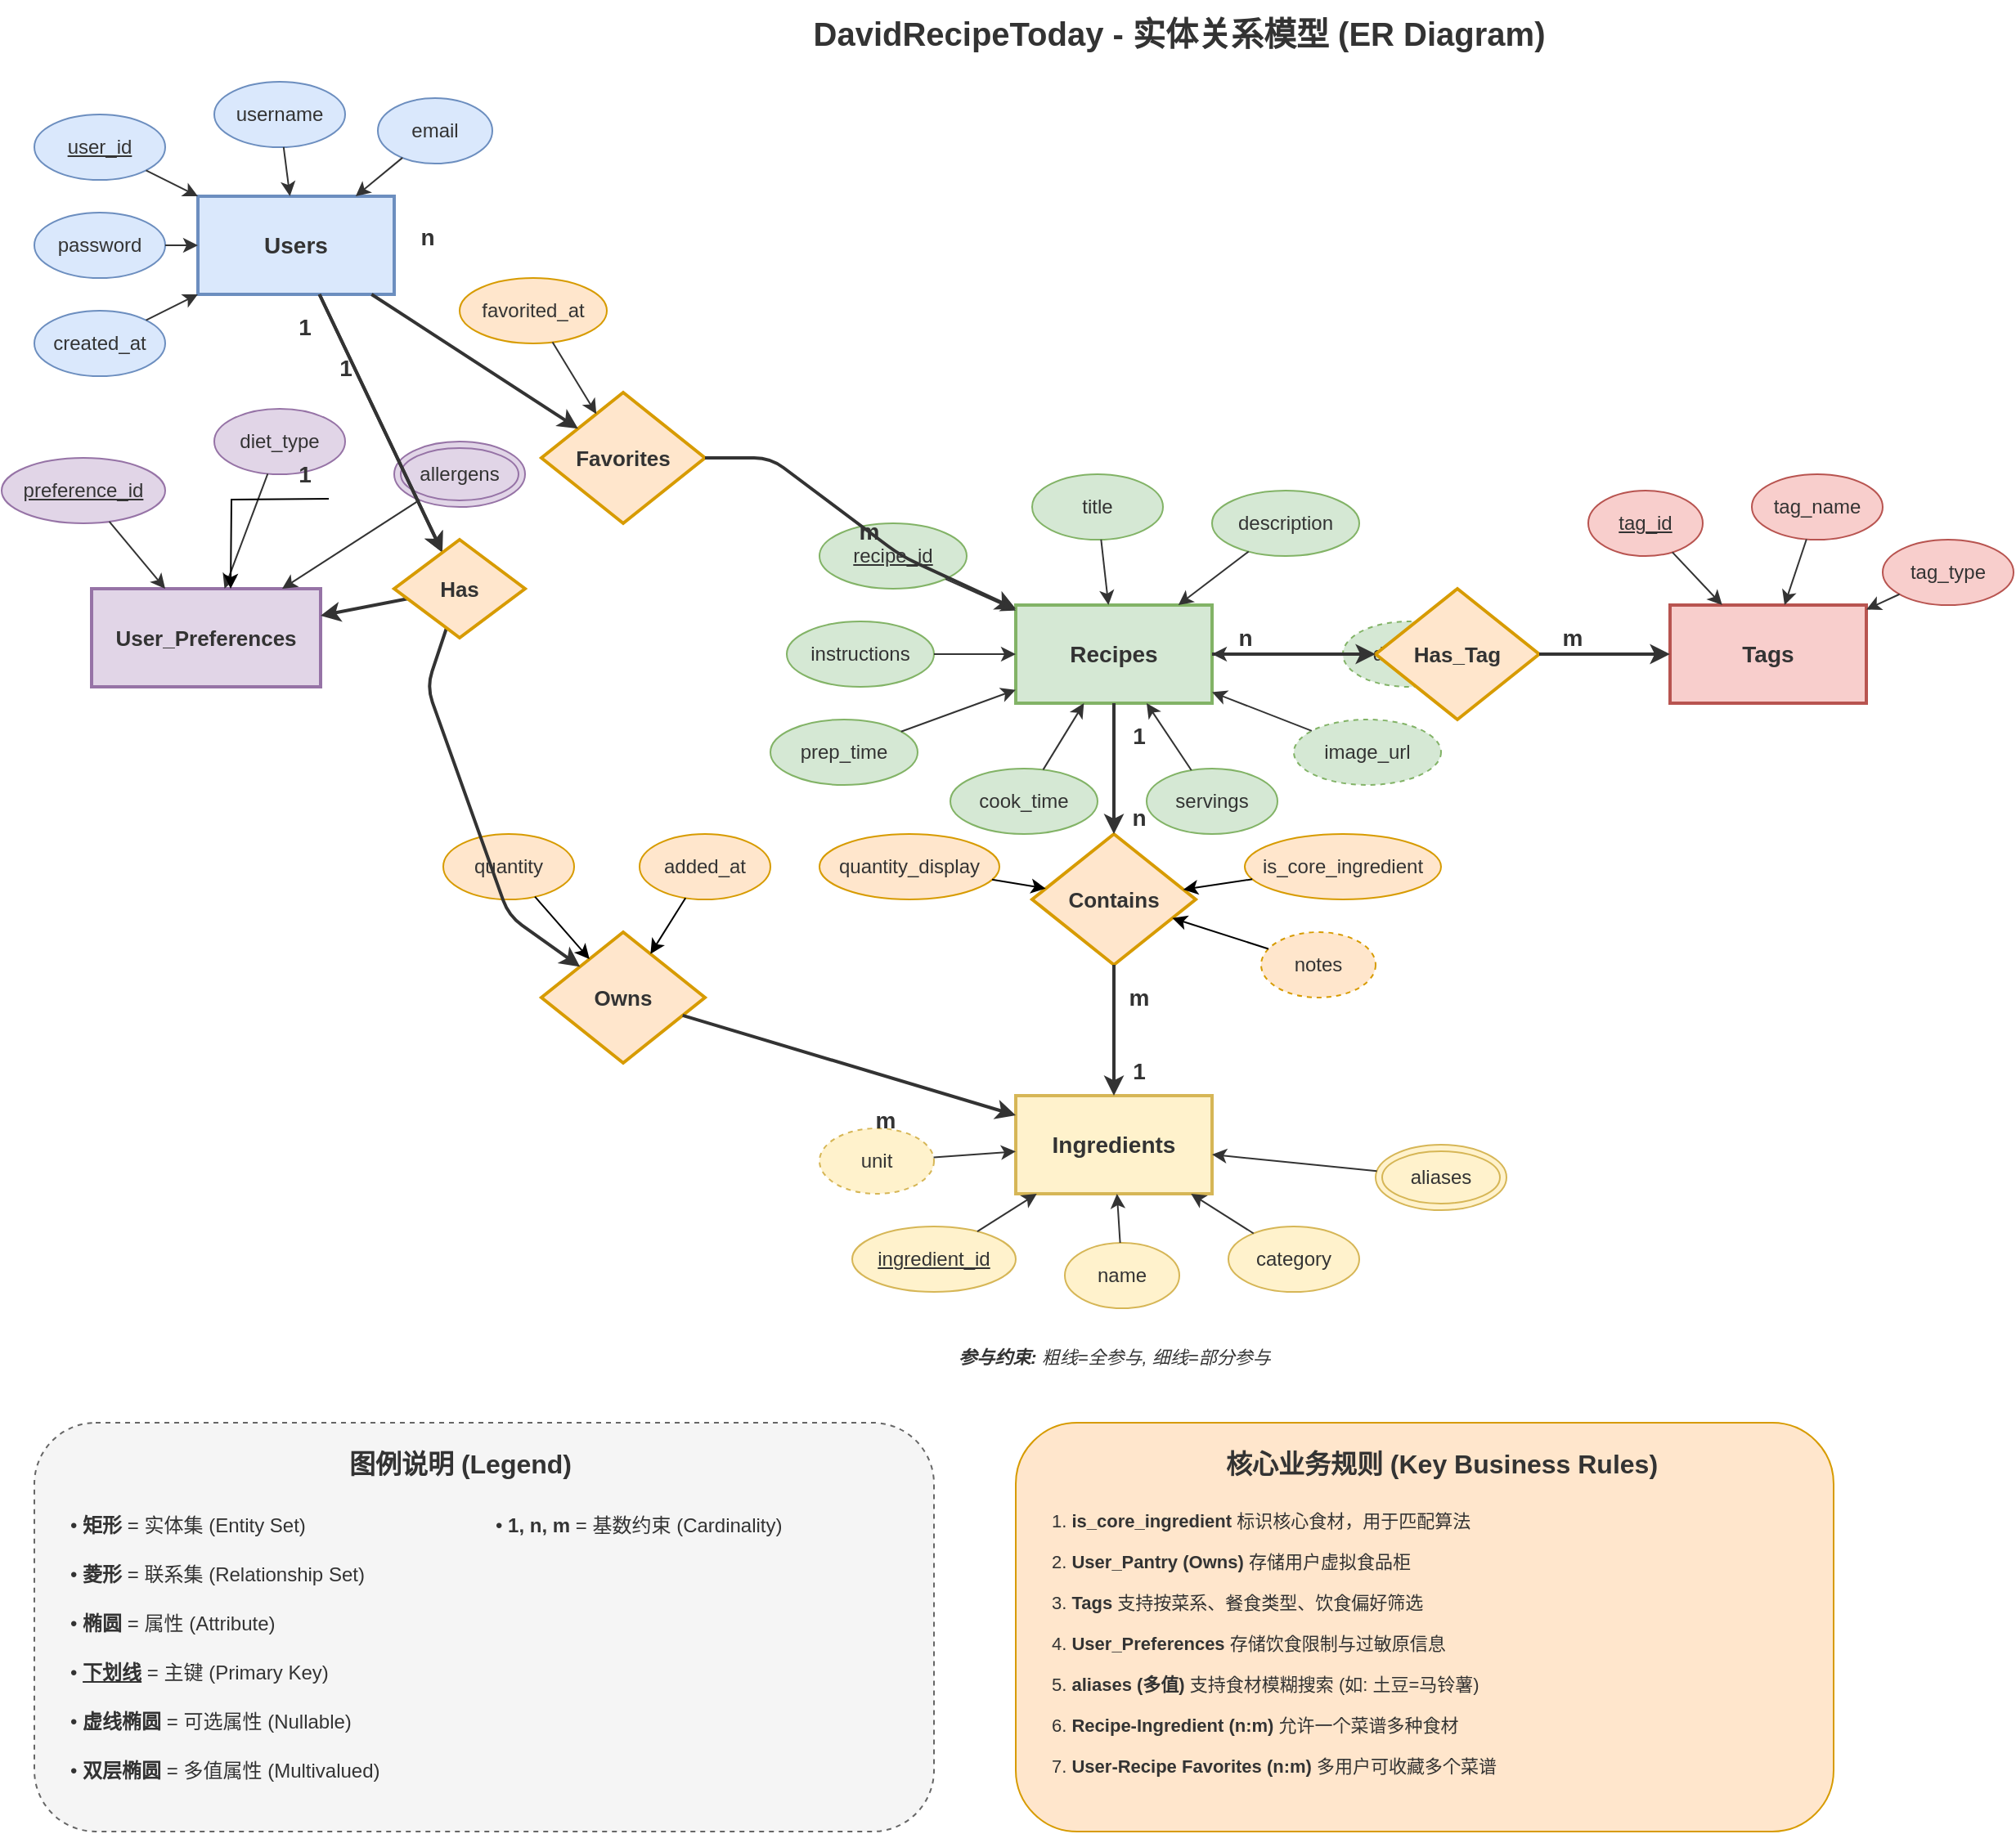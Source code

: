 <mxfile version="28.2.5">
  <diagram name="菜谱系统 ER 图" id="recipe-system-er">
    <mxGraphModel dx="911" dy="624" grid="1" gridSize="10" guides="1" tooltips="1" connect="1" arrows="1" fold="1" page="1" pageScale="1" pageWidth="1600" pageHeight="2200" background="#ffffff" math="0" shadow="0">
      <root>
        <mxCell id="0" />
        <mxCell id="1" parent="0" />
        <mxCell id="title" value="&lt;b&gt;&lt;font style=&quot;font-size: 20px;&quot;&gt;DavidRecipeToday - 实体关系模型 (ER Diagram)&lt;/font&gt;&lt;/b&gt;" style="text;html=1;strokeColor=none;fillColor=none;align=center;verticalAlign=middle;whiteSpace=wrap;rounded=0;fontColor=#333333;" parent="1" vertex="1">
          <mxGeometry x="530" y="20" width="600" height="40" as="geometry" />
        </mxCell>
        <mxCell id="entity-users" value="&lt;b&gt;Users&lt;/b&gt;" style="rounded=0;whiteSpace=wrap;html=1;fillColor=#dae8fc;strokeColor=#6c8ebf;fontStyle=1;fontSize=14;strokeWidth=2;fontColor=#333333;" parent="1" vertex="1">
          <mxGeometry x="230" y="140" width="120" height="60" as="geometry" />
        </mxCell>
        <mxCell id="attr-user-id" value="&lt;u&gt;user_id&lt;/u&gt;" style="ellipse;whiteSpace=wrap;html=1;fillColor=#dae8fc;strokeColor=#6c8ebf;fontColor=#333333;" parent="1" vertex="1">
          <mxGeometry x="130" y="90" width="80" height="40" as="geometry" />
        </mxCell>
        <mxCell id="attr-username" value="username" style="ellipse;whiteSpace=wrap;html=1;fillColor=#dae8fc;strokeColor=#6c8ebf;fontColor=#333333;" parent="1" vertex="1">
          <mxGeometry x="240" y="70" width="80" height="40" as="geometry" />
        </mxCell>
        <mxCell id="attr-email" value="email" style="ellipse;whiteSpace=wrap;html=1;fillColor=#dae8fc;strokeColor=#6c8ebf;fontColor=#333333;" parent="1" vertex="1">
          <mxGeometry x="340" y="80" width="70" height="40" as="geometry" />
        </mxCell>
        <mxCell id="attr-password" value="password" style="ellipse;whiteSpace=wrap;html=1;fillColor=#dae8fc;strokeColor=#6c8ebf;fontColor=#333333;" parent="1" vertex="1">
          <mxGeometry x="130" y="150" width="80" height="40" as="geometry" />
        </mxCell>
        <mxCell id="attr-user-created" value="created_at" style="ellipse;whiteSpace=wrap;html=1;fillColor=#dae8fc;strokeColor=#6c8ebf;fontColor=#333333;" parent="1" vertex="1">
          <mxGeometry x="130" y="210" width="80" height="40" as="geometry" />
        </mxCell>
        <mxCell id="edge-1" style="strokeColor=#333333;fontColor=#333333;" parent="1" source="attr-user-id" target="entity-users" edge="1">
          <mxGeometry relative="1" as="geometry" />
        </mxCell>
        <mxCell id="edge-2" style="strokeColor=#333333;fontColor=#333333;" parent="1" source="attr-username" target="entity-users" edge="1">
          <mxGeometry relative="1" as="geometry" />
        </mxCell>
        <mxCell id="edge-3" style="strokeColor=#333333;fontColor=#333333;" parent="1" source="attr-email" target="entity-users" edge="1">
          <mxGeometry relative="1" as="geometry" />
        </mxCell>
        <mxCell id="edge-4" style="strokeColor=#333333;fontColor=#333333;" parent="1" source="attr-password" target="entity-users" edge="1">
          <mxGeometry relative="1" as="geometry" />
        </mxCell>
        <mxCell id="edge-5" style="strokeColor=#333333;fontColor=#333333;" parent="1" source="attr-user-created" target="entity-users" edge="1">
          <mxGeometry relative="1" as="geometry" />
        </mxCell>
        <mxCell id="entity-recipes" value="&lt;b&gt;Recipes&lt;/b&gt;" style="rounded=0;whiteSpace=wrap;html=1;fillColor=#d5e8d4;strokeColor=#82b366;fontStyle=1;fontSize=14;strokeWidth=2;fontColor=#333333;" parent="1" vertex="1">
          <mxGeometry x="730" y="390" width="120" height="60" as="geometry" />
        </mxCell>
        <mxCell id="attr-recipe-id" value="&lt;u&gt;recipe_id&lt;/u&gt;" style="ellipse;whiteSpace=wrap;html=1;fillColor=#d5e8d4;strokeColor=#82b366;fontColor=#333333;" parent="1" vertex="1">
          <mxGeometry x="610" y="340" width="90" height="40" as="geometry" />
        </mxCell>
        <mxCell id="attr-title" value="title" style="ellipse;whiteSpace=wrap;html=1;fillColor=#d5e8d4;strokeColor=#82b366;fontColor=#333333;" parent="1" vertex="1">
          <mxGeometry x="740" y="310" width="80" height="40" as="geometry" />
        </mxCell>
        <mxCell id="attr-description" value="description" style="ellipse;whiteSpace=wrap;html=1;fillColor=#d5e8d4;strokeColor=#82b366;fontColor=#333333;" parent="1" vertex="1">
          <mxGeometry x="850" y="320" width="90" height="40" as="geometry" />
        </mxCell>
        <mxCell id="attr-instructions" value="instructions" style="ellipse;whiteSpace=wrap;html=1;fillColor=#d5e8d4;strokeColor=#82b366;fontColor=#333333;" parent="1" vertex="1">
          <mxGeometry x="590" y="400" width="90" height="40" as="geometry" />
        </mxCell>
        <mxCell id="attr-prep-time" value="prep_time" style="ellipse;whiteSpace=wrap;html=1;fillColor=#d5e8d4;strokeColor=#82b366;fontColor=#333333;" parent="1" vertex="1">
          <mxGeometry x="580" y="460" width="90" height="40" as="geometry" />
        </mxCell>
        <mxCell id="attr-cook-time" value="cook_time" style="ellipse;whiteSpace=wrap;html=1;fillColor=#d5e8d4;strokeColor=#82b366;fontColor=#333333;" parent="1" vertex="1">
          <mxGeometry x="690" y="490" width="90" height="40" as="geometry" />
        </mxCell>
        <mxCell id="attr-servings" value="servings" style="ellipse;whiteSpace=wrap;html=1;fillColor=#d5e8d4;strokeColor=#82b366;fontColor=#333333;" parent="1" vertex="1">
          <mxGeometry x="810" y="490" width="80" height="40" as="geometry" />
        </mxCell>
        <mxCell id="attr-image-url" value="image_url" style="ellipse;whiteSpace=wrap;html=1;fillColor=#d5e8d4;strokeColor=#82b366;dashed=1;fontColor=#333333;" parent="1" vertex="1">
          <mxGeometry x="900" y="460" width="90" height="40" as="geometry" />
        </mxCell>
        <mxCell id="attr-difficulty" value="difficulty" style="ellipse;whiteSpace=wrap;html=1;fillColor=#d5e8d4;strokeColor=#82b366;dashed=1;fontColor=#333333;" parent="1" vertex="1">
          <mxGeometry x="930" y="400" width="80" height="40" as="geometry" />
        </mxCell>
        <mxCell id="edge-10" style="fontColor=#333333;strokeColor=#333333;" parent="1" source="attr-recipe-id" target="entity-recipes" edge="1">
          <mxGeometry relative="1" as="geometry" />
        </mxCell>
        <mxCell id="edge-11" style="fontColor=#333333;strokeColor=#333333;" parent="1" source="attr-title" target="entity-recipes" edge="1">
          <mxGeometry relative="1" as="geometry" />
        </mxCell>
        <mxCell id="edge-12" style="fontColor=#333333;strokeColor=#333333;" parent="1" source="attr-description" target="entity-recipes" edge="1">
          <mxGeometry relative="1" as="geometry" />
        </mxCell>
        <mxCell id="edge-13" style="fontColor=#333333;strokeColor=#333333;" parent="1" source="attr-instructions" target="entity-recipes" edge="1">
          <mxGeometry relative="1" as="geometry" />
        </mxCell>
        <mxCell id="edge-14" style="fontColor=#333333;strokeColor=#333333;" parent="1" source="attr-prep-time" target="entity-recipes" edge="1">
          <mxGeometry relative="1" as="geometry" />
        </mxCell>
        <mxCell id="edge-15" style="fontColor=#333333;strokeColor=#333333;" parent="1" source="attr-cook-time" target="entity-recipes" edge="1">
          <mxGeometry relative="1" as="geometry" />
        </mxCell>
        <mxCell id="edge-16" style="fontColor=#333333;strokeColor=#333333;" parent="1" source="attr-servings" target="entity-recipes" edge="1">
          <mxGeometry relative="1" as="geometry" />
        </mxCell>
        <mxCell id="edge-17" style="fontColor=#333333;strokeColor=#333333;" parent="1" source="attr-image-url" target="entity-recipes" edge="1">
          <mxGeometry relative="1" as="geometry" />
        </mxCell>
        <mxCell id="edge-18" style="fontColor=#333333;strokeColor=#333333;" parent="1" source="attr-difficulty" target="entity-recipes" edge="1">
          <mxGeometry relative="1" as="geometry" />
        </mxCell>
        <mxCell id="entity-ingredients" value="&lt;b&gt;Ingredients&lt;/b&gt;" style="rounded=0;whiteSpace=wrap;html=1;fillColor=#fff2cc;strokeColor=#d6b656;fontStyle=1;fontSize=14;strokeWidth=2;fontColor=#333333;" parent="1" vertex="1">
          <mxGeometry x="730" y="690" width="120" height="60" as="geometry" />
        </mxCell>
        <mxCell id="attr-ingredient-id" value="&lt;u&gt;ingredient_id&lt;/u&gt;" style="ellipse;whiteSpace=wrap;html=1;fillColor=#fff2cc;strokeColor=#d6b656;fontColor=#333333;" parent="1" vertex="1">
          <mxGeometry x="630" y="770" width="100" height="40" as="geometry" />
        </mxCell>
        <mxCell id="attr-ing-name" value="name" style="ellipse;whiteSpace=wrap;html=1;fillColor=#fff2cc;strokeColor=#d6b656;fontColor=#333333;" parent="1" vertex="1">
          <mxGeometry x="760" y="780" width="70" height="40" as="geometry" />
        </mxCell>
        <mxCell id="attr-category" value="category" style="ellipse;whiteSpace=wrap;html=1;fillColor=#fff2cc;strokeColor=#d6b656;fontColor=#333333;" parent="1" vertex="1">
          <mxGeometry x="860" y="770" width="80" height="40" as="geometry" />
        </mxCell>
        <mxCell id="attr-aliases" value="aliases" style="ellipse;whiteSpace=wrap;html=1;fillColor=#fff2cc;strokeColor=#d6b656;shape=doubleEllipse;fontColor=#333333;" parent="1" vertex="1">
          <mxGeometry x="950" y="720" width="80" height="40" as="geometry" />
        </mxCell>
        <mxCell id="attr-unit" value="unit" style="ellipse;whiteSpace=wrap;html=1;fillColor=#fff2cc;strokeColor=#d6b656;dashed=1;fontColor=#333333;" parent="1" vertex="1">
          <mxGeometry x="610" y="710" width="70" height="40" as="geometry" />
        </mxCell>
        <mxCell id="edge-20" style="fontColor=#333333;strokeColor=#333333;" parent="1" source="attr-ingredient-id" target="entity-ingredients" edge="1">
          <mxGeometry relative="1" as="geometry" />
        </mxCell>
        <mxCell id="edge-21" style="fontColor=#333333;strokeColor=#333333;" parent="1" source="attr-ing-name" target="entity-ingredients" edge="1">
          <mxGeometry relative="1" as="geometry" />
        </mxCell>
        <mxCell id="edge-22" style="fontColor=#333333;strokeColor=#333333;" parent="1" source="attr-category" target="entity-ingredients" edge="1">
          <mxGeometry relative="1" as="geometry" />
        </mxCell>
        <mxCell id="edge-23" style="fontColor=#333333;strokeColor=#333333;" parent="1" source="attr-aliases" target="entity-ingredients" edge="1">
          <mxGeometry relative="1" as="geometry" />
        </mxCell>
        <mxCell id="edge-24" style="fontColor=#333333;strokeColor=#333333;" parent="1" source="attr-unit" target="entity-ingredients" edge="1">
          <mxGeometry relative="1" as="geometry" />
        </mxCell>
        <mxCell id="entity-tags" value="&lt;b&gt;Tags&lt;/b&gt;" style="rounded=0;whiteSpace=wrap;html=1;fillColor=#f8cecc;strokeColor=#b85450;fontStyle=1;fontSize=14;strokeWidth=2;fontColor=#333333;" parent="1" vertex="1">
          <mxGeometry x="1130" y="390" width="120" height="60" as="geometry" />
        </mxCell>
        <mxCell id="attr-tag-id" value="&lt;u&gt;tag_id&lt;/u&gt;" style="ellipse;whiteSpace=wrap;html=1;fillColor=#f8cecc;strokeColor=#b85450;fontColor=#333333;" parent="1" vertex="1">
          <mxGeometry x="1080" y="320" width="70" height="40" as="geometry" />
        </mxCell>
        <mxCell id="attr-tag-name" value="tag_name" style="ellipse;whiteSpace=wrap;html=1;fillColor=#f8cecc;strokeColor=#b85450;fontColor=#333333;" parent="1" vertex="1">
          <mxGeometry x="1180" y="310" width="80" height="40" as="geometry" />
        </mxCell>
        <mxCell id="attr-tag-type" value="tag_type" style="ellipse;whiteSpace=wrap;html=1;fillColor=#f8cecc;strokeColor=#b85450;fontColor=#333333;" parent="1" vertex="1">
          <mxGeometry x="1260" y="350" width="80" height="40" as="geometry" />
        </mxCell>
        <mxCell id="edge-30" style="fontColor=#333333;strokeColor=#333333;" parent="1" source="attr-tag-id" target="entity-tags" edge="1">
          <mxGeometry relative="1" as="geometry" />
        </mxCell>
        <mxCell id="edge-31" style="fontColor=#333333;strokeColor=#333333;" parent="1" source="attr-tag-name" target="entity-tags" edge="1">
          <mxGeometry relative="1" as="geometry" />
        </mxCell>
        <mxCell id="edge-32" style="fontColor=#333333;strokeColor=#333333;" parent="1" source="attr-tag-type" target="entity-tags" edge="1">
          <mxGeometry relative="1" as="geometry" />
        </mxCell>
        <mxCell id="entity-preferences" value="&lt;b&gt;User_Preferences&lt;/b&gt;" style="rounded=0;whiteSpace=wrap;html=1;fillColor=#e1d5e7;strokeColor=#9673a6;fontStyle=1;fontSize=13;strokeWidth=2;fontColor=#333333;" parent="1" vertex="1">
          <mxGeometry x="165" y="380" width="140" height="60" as="geometry" />
        </mxCell>
        <mxCell id="attr-pref-id" value="&lt;u&gt;preference_id&lt;/u&gt;" style="ellipse;whiteSpace=wrap;html=1;fillColor=#e1d5e7;strokeColor=#9673a6;fontColor=#333333;" parent="1" vertex="1">
          <mxGeometry x="110" y="300" width="100" height="40" as="geometry" />
        </mxCell>
        <mxCell id="attr-diet-type" value="diet_type" style="ellipse;whiteSpace=wrap;html=1;fillColor=#e1d5e7;strokeColor=#9673a6;fontColor=#333333;" parent="1" vertex="1">
          <mxGeometry x="240" y="270" width="80" height="40" as="geometry" />
        </mxCell>
        <mxCell id="attr-allergens" value="allergens" style="ellipse;whiteSpace=wrap;html=1;fillColor=#e1d5e7;strokeColor=#9673a6;shape=doubleEllipse;fontColor=#333333;" parent="1" vertex="1">
          <mxGeometry x="350" y="290" width="80" height="40" as="geometry" />
        </mxCell>
        <mxCell id="edge-40" style="strokeColor=#333333;fontColor=#333333;" parent="1" source="attr-pref-id" target="entity-preferences" edge="1">
          <mxGeometry relative="1" as="geometry" />
        </mxCell>
        <mxCell id="edge-41" style="strokeColor=#333333;fontColor=#333333;" parent="1" source="attr-diet-type" target="entity-preferences" edge="1">
          <mxGeometry relative="1" as="geometry" />
        </mxCell>
        <mxCell id="edge-42" style="strokeColor=#333333;fontColor=#333333;" parent="1" source="attr-allergens" target="entity-preferences" edge="1">
          <mxGeometry relative="1" as="geometry" />
        </mxCell>
        <mxCell id="rel-contains" value="&lt;b&gt;Contains&lt;/b&gt;" style="rhombus;whiteSpace=wrap;html=1;fillColor=#ffe6cc;strokeColor=#d79b00;fontStyle=1;fontSize=13;strokeWidth=2;fontColor=#333333;" parent="1" vertex="1">
          <mxGeometry x="740" y="530" width="100" height="80" as="geometry" />
        </mxCell>
        <mxCell id="attr-quantity" value="quantity_display" style="ellipse;whiteSpace=wrap;html=1;fillColor=#ffe6cc;strokeColor=#d79b00;fontColor=#333333;" parent="1" vertex="1">
          <mxGeometry x="610" y="530" width="110" height="40" as="geometry" />
        </mxCell>
        <mxCell id="attr-is-core" value="is_core_ingredient" style="ellipse;whiteSpace=wrap;html=1;fillColor=#ffe6cc;strokeColor=#d79b00;fontColor=#333333;" parent="1" vertex="1">
          <mxGeometry x="870" y="530" width="120" height="40" as="geometry" />
        </mxCell>
        <mxCell id="attr-notes" value="notes" style="ellipse;whiteSpace=wrap;html=1;fillColor=#ffe6cc;strokeColor=#d79b00;dashed=1;fontColor=#333333;" parent="1" vertex="1">
          <mxGeometry x="880" y="590" width="70" height="40" as="geometry" />
        </mxCell>
        <mxCell id="edge-50" style="fontColor=#333333;" parent="1" source="attr-quantity" target="rel-contains" edge="1">
          <mxGeometry relative="1" as="geometry" />
        </mxCell>
        <mxCell id="edge-51" style="fontColor=#333333;" parent="1" source="attr-is-core" target="rel-contains" edge="1">
          <mxGeometry relative="1" as="geometry" />
        </mxCell>
        <mxCell id="edge-52" style="fontColor=#333333;" parent="1" source="attr-notes" target="rel-contains" edge="1">
          <mxGeometry relative="1" as="geometry" />
        </mxCell>
        <mxCell id="edge-53" style="strokeWidth=2;fontColor=#333333;strokeColor=#333333;" parent="1" source="entity-recipes" target="rel-contains" edge="1">
          <mxGeometry relative="1" as="geometry" />
        </mxCell>
        <mxCell id="label-recipe-1" value="&lt;b&gt;1&lt;/b&gt;" style="text;html=1;align=center;verticalAlign=middle;resizable=0;points=[];autosize=1;fontSize=14;fontColor=#333333;" parent="1" vertex="1">
          <mxGeometry x="790" y="455" width="30" height="30" as="geometry" />
        </mxCell>
        <mxCell id="label-recipe-n" value="&lt;b&gt;n&lt;/b&gt;" style="text;html=1;align=center;verticalAlign=middle;resizable=0;points=[];autosize=1;fontSize=14;fontColor=#333333;" parent="1" vertex="1">
          <mxGeometry x="790" y="505" width="30" height="30" as="geometry" />
        </mxCell>
        <mxCell id="edge-54" style="strokeWidth=2;fontColor=#333333;strokeColor=#333333;" parent="1" source="rel-contains" target="entity-ingredients" edge="1">
          <mxGeometry relative="1" as="geometry" />
        </mxCell>
        <mxCell id="label-ingredient-m" value="&lt;b&gt;m&lt;/b&gt;" style="text;html=1;align=center;verticalAlign=middle;resizable=0;points=[];autosize=1;fontSize=14;fontColor=#333333;" parent="1" vertex="1">
          <mxGeometry x="790" y="615" width="30" height="30" as="geometry" />
        </mxCell>
        <mxCell id="label-ingredient-1" value="&lt;b&gt;1&lt;/b&gt;" style="text;html=1;align=center;verticalAlign=middle;resizable=0;points=[];autosize=1;fontSize=14;fontColor=#333333;" parent="1" vertex="1">
          <mxGeometry x="790" y="660" width="30" height="30" as="geometry" />
        </mxCell>
        <mxCell id="rel-has-tag" value="&lt;b&gt;Has_Tag&lt;/b&gt;" style="rhombus;whiteSpace=wrap;html=1;fillColor=#ffe6cc;strokeColor=#d79b00;fontStyle=1;fontSize=13;strokeWidth=2;fontColor=#333333;" parent="1" vertex="1">
          <mxGeometry x="950" y="380" width="100" height="80" as="geometry" />
        </mxCell>
        <mxCell id="edge-60" style="strokeWidth=2;fontColor=#333333;strokeColor=#333333;" parent="1" source="entity-recipes" target="rel-has-tag" edge="1">
          <mxGeometry relative="1" as="geometry" />
        </mxCell>
        <mxCell id="label-tag-n" value="&lt;b&gt;n&lt;/b&gt;" style="text;html=1;align=center;verticalAlign=middle;resizable=0;points=[];autosize=1;fontSize=14;fontColor=#333333;" parent="1" vertex="1">
          <mxGeometry x="855" y="395" width="30" height="30" as="geometry" />
        </mxCell>
        <mxCell id="edge-61" style="strokeWidth=2;fontColor=#333333;strokeColor=#333333;" parent="1" source="rel-has-tag" target="entity-tags" edge="1">
          <mxGeometry relative="1" as="geometry" />
        </mxCell>
        <mxCell id="label-tag-m" value="&lt;b&gt;m&lt;/b&gt;" style="text;html=1;align=center;verticalAlign=middle;resizable=0;points=[];autosize=1;fontSize=14;fontColor=#333333;" parent="1" vertex="1">
          <mxGeometry x="1055" y="395" width="30" height="30" as="geometry" />
        </mxCell>
        <mxCell id="rel-favorites" value="&lt;b&gt;Favorites&lt;/b&gt;" style="rhombus;whiteSpace=wrap;html=1;fillColor=#ffe6cc;strokeColor=#d79b00;fontStyle=1;fontSize=13;strokeWidth=2;fontColor=#333333;" parent="1" vertex="1">
          <mxGeometry x="440" y="260" width="100" height="80" as="geometry" />
        </mxCell>
        <mxCell id="attr-favorited-at" value="favorited_at" style="ellipse;whiteSpace=wrap;html=1;fillColor=#ffe6cc;strokeColor=#d79b00;fontColor=#333333;" parent="1" vertex="1">
          <mxGeometry x="390" y="190" width="90" height="40" as="geometry" />
        </mxCell>
        <mxCell id="edge-70" style="fontColor=#333333;strokeColor=#333333;" parent="1" source="attr-favorited-at" target="rel-favorites" edge="1">
          <mxGeometry relative="1" as="geometry" />
        </mxCell>
        <mxCell id="edge-71" style="strokeWidth=2;strokeColor=#333333;fontColor=#333333;" parent="1" source="entity-users" target="rel-favorites" edge="1">
          <mxGeometry relative="1" as="geometry" />
        </mxCell>
        <mxCell id="label-user-fav-n" value="&lt;b&gt;n&lt;/b&gt;" style="text;html=1;align=center;verticalAlign=middle;resizable=0;points=[];autosize=1;fontSize=14;fontColor=#333333;" parent="1" vertex="1">
          <mxGeometry x="355" y="150" width="30" height="30" as="geometry" />
        </mxCell>
        <mxCell id="edge-72" style="strokeWidth=2;fontColor=#333333;strokeColor=#333333;" parent="1" source="rel-favorites" target="entity-recipes" edge="1">
          <mxGeometry relative="1" as="geometry">
            <Array as="points">
              <mxPoint x="580" y="300" />
              <mxPoint x="660" y="360" />
            </Array>
          </mxGeometry>
        </mxCell>
        <mxCell id="label-recipe-fav-m" value="&lt;b&gt;m&lt;/b&gt;" style="text;html=1;align=center;verticalAlign=middle;resizable=0;points=[];autosize=1;fontSize=14;fontColor=#333333;" parent="1" vertex="1">
          <mxGeometry x="625" y="330" width="30" height="30" as="geometry" />
        </mxCell>
        <mxCell id="rel-owns" value="&lt;b&gt;Owns&lt;/b&gt;" style="rhombus;whiteSpace=wrap;html=1;fillColor=#ffe6cc;strokeColor=#d79b00;fontStyle=1;fontSize=13;strokeWidth=2;fontColor=#333333;" parent="1" vertex="1">
          <mxGeometry x="440" y="590" width="100" height="80" as="geometry" />
        </mxCell>
        <mxCell id="attr-quantity-owned" value="quantity" style="ellipse;whiteSpace=wrap;html=1;fillColor=#ffe6cc;strokeColor=#d79b00;fontColor=#333333;" parent="1" vertex="1">
          <mxGeometry x="380" y="530" width="80" height="40" as="geometry" />
        </mxCell>
        <mxCell id="attr-added-at" value="added_at" style="ellipse;whiteSpace=wrap;html=1;fillColor=#ffe6cc;strokeColor=#d79b00;fontColor=#333333;" parent="1" vertex="1">
          <mxGeometry x="500" y="530" width="80" height="40" as="geometry" />
        </mxCell>
        <mxCell id="edge-80" style="fontColor=#333333;" parent="1" source="attr-quantity-owned" target="rel-owns" edge="1">
          <mxGeometry relative="1" as="geometry" />
        </mxCell>
        <mxCell id="edge-81" style="fontColor=#333333;" parent="1" source="attr-added-at" target="rel-owns" edge="1">
          <mxGeometry relative="1" as="geometry" />
        </mxCell>
        <mxCell id="edge-82" style="strokeWidth=2;strokeColor=#333333;fontColor=#333333;" parent="1" source="rel-has-pref" target="rel-owns" edge="1">
          <mxGeometry relative="1" as="geometry">
            <Array as="points">
              <mxPoint x="370" y="440" />
              <mxPoint x="420" y="580" />
            </Array>
          </mxGeometry>
        </mxCell>
        <mxCell id="label-user-owns-1" value="&lt;b&gt;1&lt;/b&gt;" style="text;html=1;align=center;verticalAlign=middle;resizable=0;points=[];autosize=1;fontSize=14;fontColor=#333333;" parent="1" vertex="1">
          <mxGeometry x="305" y="230" width="30" height="30" as="geometry" />
        </mxCell>
        <mxCell id="edge-83" style="strokeWidth=2;fontColor=#333333;strokeColor=#333333;" parent="1" source="rel-owns" target="entity-ingredients" edge="1">
          <mxGeometry relative="1" as="geometry" />
        </mxCell>
        <mxCell id="label-ingredient-owns-m" value="&lt;b&gt;m&lt;/b&gt;" style="text;html=1;align=center;verticalAlign=middle;resizable=0;points=[];autosize=1;fontSize=14;fontColor=#333333;" parent="1" vertex="1">
          <mxGeometry x="635" y="690" width="30" height="30" as="geometry" />
        </mxCell>
        <mxCell id="edge-90" style="strokeWidth=2;strokeColor=#333333;fontColor=#333333;" parent="1" source="entity-users" target="rel-has-pref" edge="1">
          <mxGeometry relative="1" as="geometry" />
        </mxCell>
        <mxCell id="label-user-pref-1-top" value="&lt;b&gt;1&lt;/b&gt;" style="text;html=1;align=center;verticalAlign=middle;resizable=0;points=[];autosize=1;fontSize=14;fontColor=#333333;" parent="1" vertex="1">
          <mxGeometry x="280" y="205" width="30" height="30" as="geometry" />
        </mxCell>
        <mxCell id="edge-91" style="strokeWidth=2;strokeColor=#333333;fontColor=#333333;" parent="1" source="rel-has-pref" target="entity-preferences" edge="1">
          <mxGeometry relative="1" as="geometry" />
        </mxCell>
        <mxCell id="uyGbIQxg66wBOV1vPV94-1" value="" style="edgeStyle=orthogonalEdgeStyle;rounded=0;orthogonalLoop=1;jettySize=auto;html=1;fontColor=#333333;" edge="1" parent="1">
          <mxGeometry relative="1" as="geometry">
            <mxPoint x="310" y="325" as="sourcePoint" />
            <mxPoint x="250" y="380" as="targetPoint" />
          </mxGeometry>
        </mxCell>
        <mxCell id="label-pref-1-bottom" value="&lt;b&gt;1&lt;/b&gt;" style="text;html=1;align=center;verticalAlign=middle;resizable=0;points=[];autosize=1;fontSize=14;fontColor=#333333;" parent="1" vertex="1">
          <mxGeometry x="280" y="295" width="30" height="30" as="geometry" />
        </mxCell>
        <mxCell id="legend-box" value="" style="rounded=1;whiteSpace=wrap;html=1;fillColor=#f5f5f5;strokeColor=#666666;fontColor=#333333;dashed=1;align=left;verticalAlign=top;" parent="1" vertex="1">
          <mxGeometry x="130" y="890" width="550" height="250" as="geometry" />
        </mxCell>
        <mxCell id="legend-title" value="&lt;b&gt;&lt;font style=&quot;font-size: 16px;&quot;&gt;图例说明 (Legend)&lt;/font&gt;&lt;/b&gt;" style="text;html=1;align=center;verticalAlign=middle;resizable=0;points=[];autosize=1;fontColor=#333333;" parent="1" vertex="1">
          <mxGeometry x="300" y="900" width="180" height="30" as="geometry" />
        </mxCell>
        <mxCell id="legend-1" value="• &lt;b&gt;矩形&lt;/b&gt; = 实体集 (Entity Set)" style="text;html=1;align=left;verticalAlign=middle;resizable=0;points=[];autosize=1;fontSize=12;fontColor=#333333;" parent="1" vertex="1">
          <mxGeometry x="150" y="940" width="220" height="25" as="geometry" />
        </mxCell>
        <mxCell id="legend-2" value="• &lt;b&gt;菱形&lt;/b&gt; = 联系集 (Relationship Set)" style="text;html=1;align=left;verticalAlign=middle;resizable=0;points=[];autosize=1;fontSize=12;fontColor=#333333;" parent="1" vertex="1">
          <mxGeometry x="150" y="970" width="260" height="25" as="geometry" />
        </mxCell>
        <mxCell id="legend-3" value="• &lt;b&gt;椭圆&lt;/b&gt; = 属性 (Attribute)" style="text;html=1;align=left;verticalAlign=middle;resizable=0;points=[];autosize=1;fontSize=12;fontColor=#333333;" parent="1" vertex="1">
          <mxGeometry x="150" y="1000" width="210" height="25" as="geometry" />
        </mxCell>
        <mxCell id="legend-4" value="• &lt;b&gt;&lt;u&gt;下划线&lt;/u&gt;&lt;/b&gt; = 主键 (Primary Key)" style="text;html=1;align=left;verticalAlign=middle;resizable=0;points=[];autosize=1;fontSize=12;fontColor=#333333;" parent="1" vertex="1">
          <mxGeometry x="150" y="1030" width="240" height="25" as="geometry" />
        </mxCell>
        <mxCell id="legend-5" value="• &lt;b&gt;虚线椭圆&lt;/b&gt; = 可选属性 (Nullable)" style="text;html=1;align=left;verticalAlign=middle;resizable=0;points=[];autosize=1;fontSize=12;fontColor=#333333;" parent="1" vertex="1">
          <mxGeometry x="150" y="1060" width="260" height="25" as="geometry" />
        </mxCell>
        <mxCell id="legend-6" value="• &lt;b&gt;双层椭圆&lt;/b&gt; = 多值属性 (Multivalued)" style="text;html=1;align=left;verticalAlign=middle;resizable=0;points=[];autosize=1;fontSize=12;fontColor=#333333;" parent="1" vertex="1">
          <mxGeometry x="150" y="1090" width="280" height="25" as="geometry" />
        </mxCell>
        <mxCell id="legend-7" value="• &lt;b&gt;1, n, m&lt;/b&gt; = 基数约束 (Cardinality)" style="text;html=1;align=left;verticalAlign=middle;resizable=0;points=[];autosize=1;fontSize=12;fontColor=#333333;" parent="1" vertex="1">
          <mxGeometry x="410" y="940" width="250" height="25" as="geometry" />
        </mxCell>
        <mxCell id="notes-box" value="" style="rounded=1;whiteSpace=wrap;html=1;fillColor=#ffe6cc;strokeColor=#d79b00;align=left;verticalAlign=top;fontColor=#333333;" parent="1" vertex="1">
          <mxGeometry x="730" y="890" width="500" height="250" as="geometry" />
        </mxCell>
        <mxCell id="notes-title" value="&lt;b&gt;&lt;font style=&quot;font-size: 16px;&quot;&gt;核心业务规则 (Key Business Rules)&lt;/font&gt;&lt;/b&gt;" style="text;html=1;align=center;verticalAlign=middle;resizable=0;points=[];autosize=1;fontColor=#333333;" parent="1" vertex="1">
          <mxGeometry x="840" y="900" width="300" height="30" as="geometry" />
        </mxCell>
        <mxCell id="notes-1" value="1. &lt;b&gt;is_core_ingredient&lt;/b&gt; 标识核心食材，用于匹配算法" style="text;html=1;align=left;verticalAlign=middle;resizable=0;points=[];autosize=1;fontSize=11;fontColor=#333333;" parent="1" vertex="1">
          <mxGeometry x="750" y="940" width="350" height="20" as="geometry" />
        </mxCell>
        <mxCell id="notes-2" value="2. &lt;b&gt;User_Pantry (Owns)&lt;/b&gt; 存储用户虚拟食品柜" style="text;html=1;align=left;verticalAlign=middle;resizable=0;points=[];autosize=1;fontSize=11;fontColor=#333333;" parent="1" vertex="1">
          <mxGeometry x="750" y="965" width="340" height="20" as="geometry" />
        </mxCell>
        <mxCell id="notes-3" value="3. &lt;b&gt;Tags&lt;/b&gt; 支持按菜系、餐食类型、饮食偏好筛选" style="text;html=1;align=left;verticalAlign=middle;resizable=0;points=[];autosize=1;fontSize=11;fontColor=#333333;" parent="1" vertex="1">
          <mxGeometry x="750" y="990" width="360" height="20" as="geometry" />
        </mxCell>
        <mxCell id="notes-4" value="4. &lt;b&gt;User_Preferences&lt;/b&gt; 存储饮食限制与过敏原信息" style="text;html=1;align=left;verticalAlign=middle;resizable=0;points=[];autosize=1;fontSize=11;fontColor=#333333;" parent="1" vertex="1">
          <mxGeometry x="750" y="1015" width="380" height="20" as="geometry" />
        </mxCell>
        <mxCell id="notes-5" value="5. &lt;b&gt;aliases (多值)&lt;/b&gt; 支持食材模糊搜索 (如: 土豆=马铃薯)" style="text;html=1;align=left;verticalAlign=middle;resizable=0;points=[];autosize=1;fontSize=11;fontColor=#333333;" parent="1" vertex="1">
          <mxGeometry x="750" y="1040" width="420" height="20" as="geometry" />
        </mxCell>
        <mxCell id="notes-6" value="6. &lt;b&gt;Recipe-Ingredient (n:m)&lt;/b&gt; 允许一个菜谱多种食材" style="text;html=1;align=left;verticalAlign=middle;resizable=0;points=[];autosize=1;fontSize=11;fontColor=#333333;" parent="1" vertex="1">
          <mxGeometry x="750" y="1065" width="400" height="20" as="geometry" />
        </mxCell>
        <mxCell id="notes-7" value="7. &lt;b&gt;User-Recipe Favorites (n:m)&lt;/b&gt; 多用户可收藏多个菜谱" style="text;html=1;align=left;verticalAlign=middle;resizable=0;points=[];autosize=1;fontSize=11;fontColor=#333333;" parent="1" vertex="1">
          <mxGeometry x="750" y="1090" width="420" height="20" as="geometry" />
        </mxCell>
        <mxCell id="participation-note" value="&lt;b&gt;参与约束:&lt;/b&gt; 粗线=全参与, 细线=部分参与" style="text;html=1;align=center;verticalAlign=middle;resizable=0;points=[];autosize=1;fontSize=11;fontColor=#333333;fontStyle=2;" parent="1" vertex="1">
          <mxGeometry x="630" y="840" width="320" height="20" as="geometry" />
        </mxCell>
        <mxCell id="uyGbIQxg66wBOV1vPV94-2" value="" style="strokeWidth=2;strokeColor=#333333;fontColor=#333333;" edge="1" parent="1" source="entity-users" target="rel-has-pref">
          <mxGeometry relative="1" as="geometry">
            <Array as="points" />
            <mxPoint x="290" y="200" as="sourcePoint" />
            <mxPoint x="464" y="611" as="targetPoint" />
          </mxGeometry>
        </mxCell>
        <mxCell id="rel-has-pref" value="&lt;b&gt;Has&lt;/b&gt;" style="rhombus;whiteSpace=wrap;html=1;fillColor=#ffe6cc;strokeColor=#d79b00;fontStyle=1;fontSize=13;strokeWidth=2;fontColor=#333333;" parent="1" vertex="1">
          <mxGeometry x="350" y="350" width="80" height="60" as="geometry" />
        </mxCell>
      </root>
    </mxGraphModel>
  </diagram>
</mxfile>
